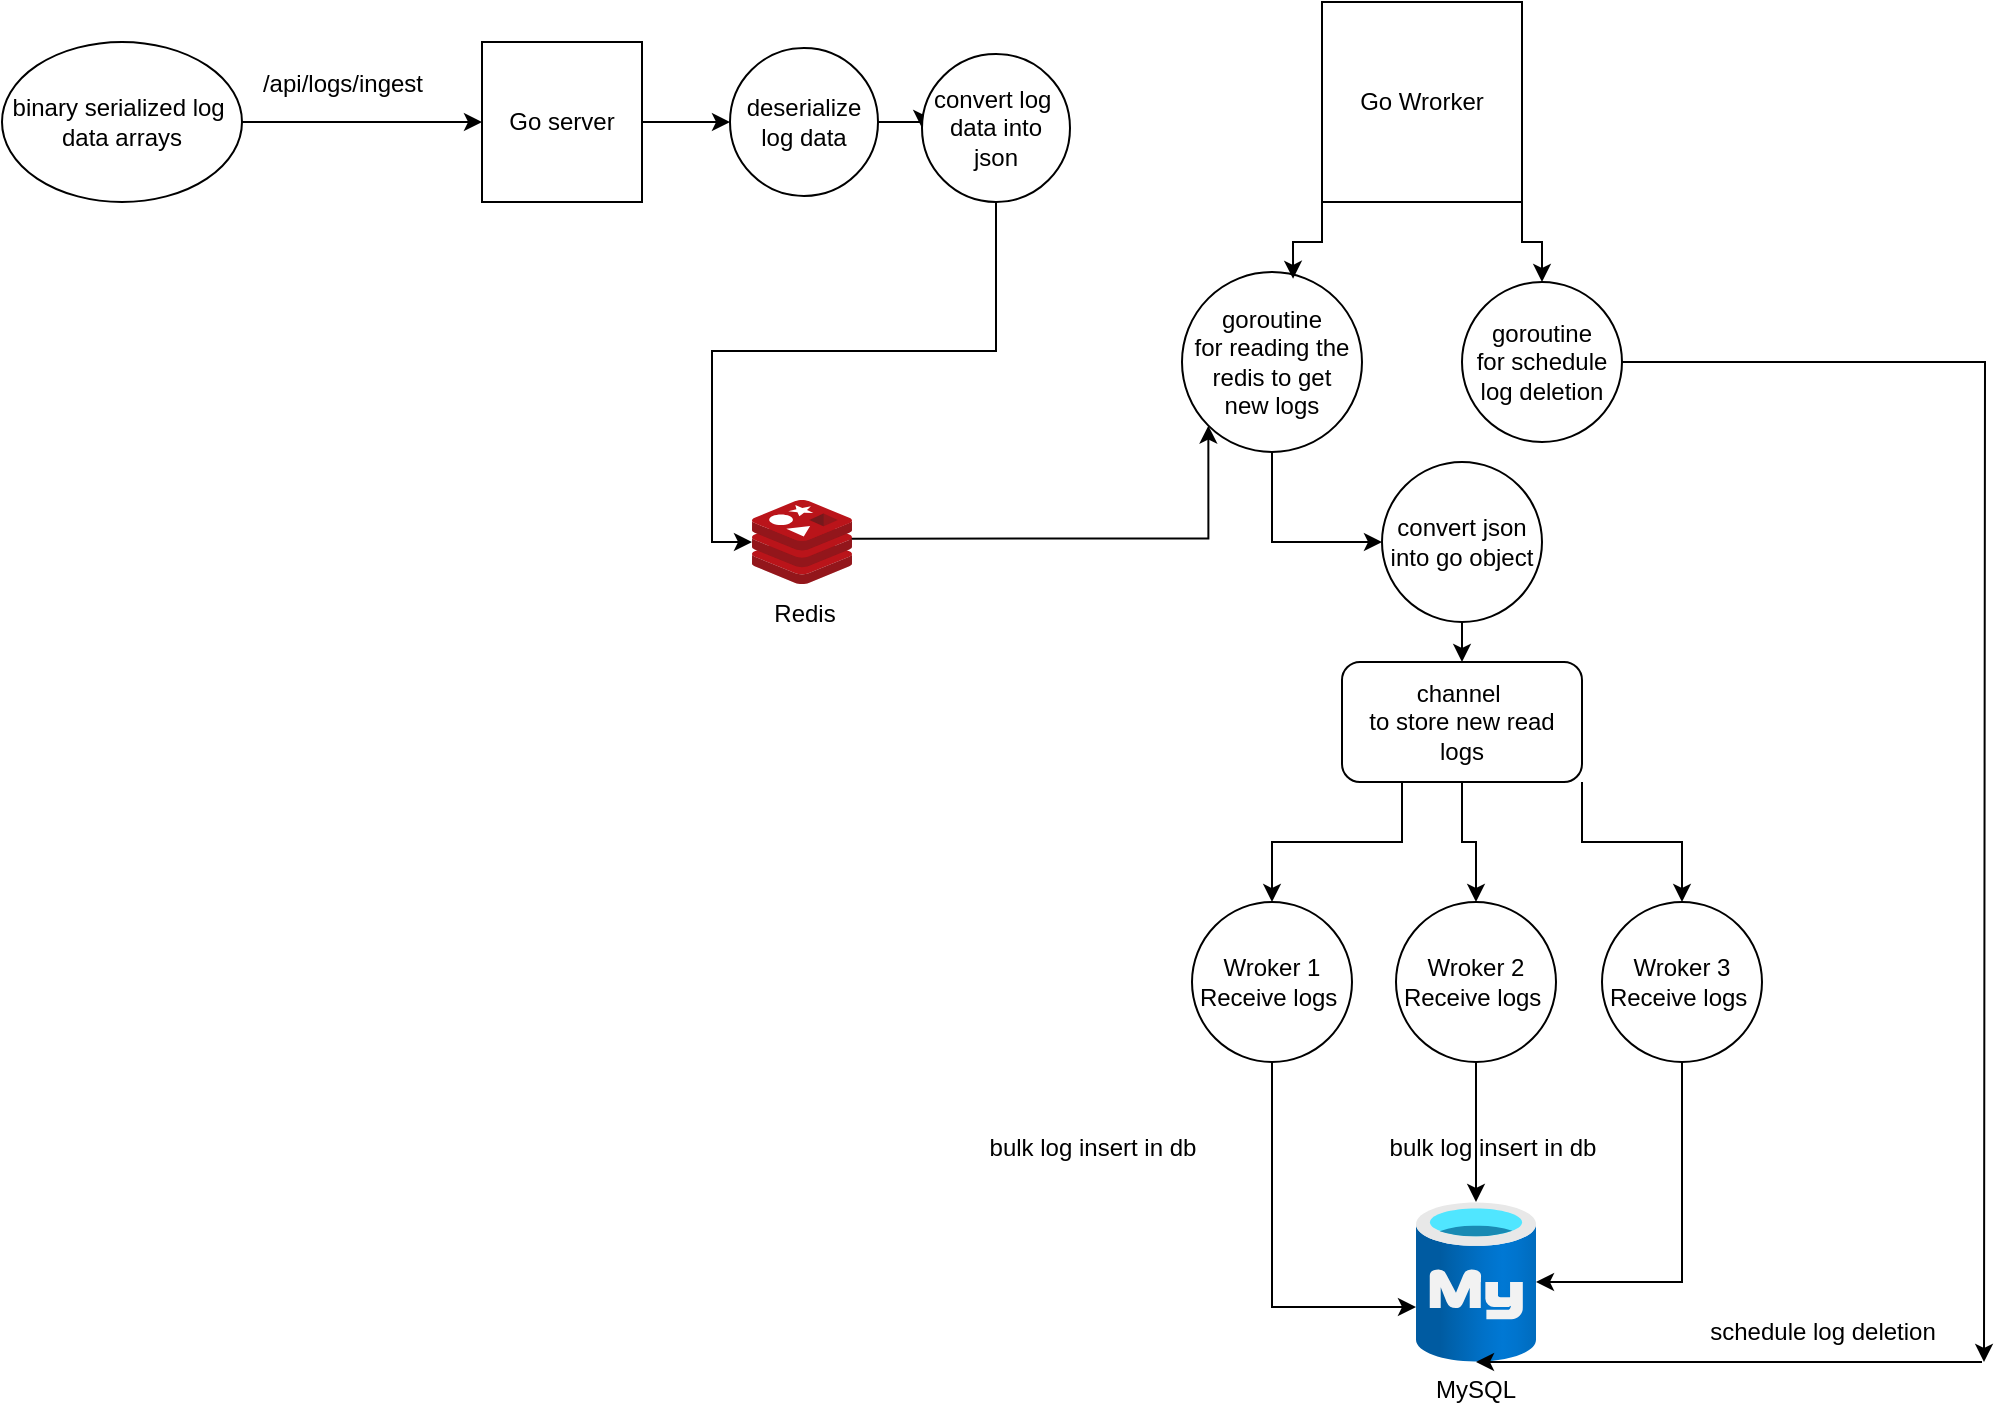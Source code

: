 <mxfile version="26.1.1">
  <diagram name="Page-1" id="BnrZGniS7Km_DD5yxI_l">
    <mxGraphModel dx="1444" dy="742" grid="1" gridSize="10" guides="1" tooltips="1" connect="1" arrows="1" fold="1" page="1" pageScale="1" pageWidth="827" pageHeight="1169" math="0" shadow="0">
      <root>
        <mxCell id="0" />
        <mxCell id="1" parent="0" />
        <mxCell id="FGdZeOJrfpiQstXYFYVx-1" value="" style="endArrow=classic;html=1;rounded=0;" edge="1" parent="1">
          <mxGeometry width="50" height="50" relative="1" as="geometry">
            <mxPoint x="160" y="260" as="sourcePoint" />
            <mxPoint x="290" y="260" as="targetPoint" />
          </mxGeometry>
        </mxCell>
        <mxCell id="FGdZeOJrfpiQstXYFYVx-3" value="MySQL" style="shape=image;whiteSpace=wrap;html=1;boundedLbl=1;backgroundOutline=1;size=15;verticalLabelPosition=bottom;verticalAlign=top;strokeColor=none;fillColor=#00BEF2;labelBackgroundColor=default;aspect=fixed;points=[];image=img/lib/azure2/databases/Azure_Database_MySQL_Server.svg;" vertex="1" parent="1">
          <mxGeometry x="757" y="800" width="60" height="80" as="geometry" />
        </mxCell>
        <mxCell id="FGdZeOJrfpiQstXYFYVx-6" style="edgeStyle=orthogonalEdgeStyle;rounded=0;orthogonalLoop=1;jettySize=auto;html=1;exitX=1;exitY=0.5;exitDx=0;exitDy=0;entryX=0;entryY=0.5;entryDx=0;entryDy=0;" edge="1" parent="1" source="FGdZeOJrfpiQstXYFYVx-4" target="FGdZeOJrfpiQstXYFYVx-5">
          <mxGeometry relative="1" as="geometry" />
        </mxCell>
        <mxCell id="FGdZeOJrfpiQstXYFYVx-4" value="Go server" style="whiteSpace=wrap;html=1;aspect=fixed;" vertex="1" parent="1">
          <mxGeometry x="290" y="220" width="80" height="80" as="geometry" />
        </mxCell>
        <mxCell id="FGdZeOJrfpiQstXYFYVx-10" style="edgeStyle=orthogonalEdgeStyle;rounded=0;orthogonalLoop=1;jettySize=auto;html=1;exitX=1;exitY=0.5;exitDx=0;exitDy=0;entryX=0;entryY=0.5;entryDx=0;entryDy=0;" edge="1" parent="1" source="FGdZeOJrfpiQstXYFYVx-5" target="FGdZeOJrfpiQstXYFYVx-9">
          <mxGeometry relative="1" as="geometry" />
        </mxCell>
        <mxCell id="FGdZeOJrfpiQstXYFYVx-5" value="deserialize&lt;br&gt;log data" style="ellipse;whiteSpace=wrap;html=1;aspect=fixed;" vertex="1" parent="1">
          <mxGeometry x="414" y="223" width="74" height="74" as="geometry" />
        </mxCell>
        <mxCell id="FGdZeOJrfpiQstXYFYVx-17" style="edgeStyle=orthogonalEdgeStyle;rounded=0;orthogonalLoop=1;jettySize=auto;html=1;entryX=0;entryY=1;entryDx=0;entryDy=0;exitX=0.972;exitY=0.46;exitDx=0;exitDy=0;exitPerimeter=0;" edge="1" parent="1" source="FGdZeOJrfpiQstXYFYVx-39" target="FGdZeOJrfpiQstXYFYVx-15">
          <mxGeometry relative="1" as="geometry">
            <mxPoint x="510" y="470" as="sourcePoint" />
          </mxGeometry>
        </mxCell>
        <mxCell id="FGdZeOJrfpiQstXYFYVx-9" value="convert log&amp;nbsp;&lt;div&gt;data into&lt;/div&gt;&lt;div&gt;json&lt;/div&gt;" style="ellipse;whiteSpace=wrap;html=1;aspect=fixed;" vertex="1" parent="1">
          <mxGeometry x="510" y="226" width="74" height="74" as="geometry" />
        </mxCell>
        <mxCell id="FGdZeOJrfpiQstXYFYVx-11" style="edgeStyle=orthogonalEdgeStyle;rounded=0;orthogonalLoop=1;jettySize=auto;html=1;exitX=0.5;exitY=1;exitDx=0;exitDy=0;entryX=0;entryY=0.5;entryDx=0;entryDy=0;entryPerimeter=0;" edge="1" parent="1" source="FGdZeOJrfpiQstXYFYVx-9" target="FGdZeOJrfpiQstXYFYVx-39">
          <mxGeometry relative="1" as="geometry">
            <mxPoint x="450" y="470" as="targetPoint" />
          </mxGeometry>
        </mxCell>
        <mxCell id="FGdZeOJrfpiQstXYFYVx-14" style="edgeStyle=orthogonalEdgeStyle;rounded=0;orthogonalLoop=1;jettySize=auto;html=1;exitX=1;exitY=1;exitDx=0;exitDy=0;entryX=0.5;entryY=0;entryDx=0;entryDy=0;" edge="1" parent="1" source="FGdZeOJrfpiQstXYFYVx-12" target="FGdZeOJrfpiQstXYFYVx-13">
          <mxGeometry relative="1" as="geometry" />
        </mxCell>
        <mxCell id="FGdZeOJrfpiQstXYFYVx-12" value="Go Wrorker" style="whiteSpace=wrap;html=1;aspect=fixed;" vertex="1" parent="1">
          <mxGeometry x="710" y="200" width="100" height="100" as="geometry" />
        </mxCell>
        <mxCell id="FGdZeOJrfpiQstXYFYVx-35" style="edgeStyle=orthogonalEdgeStyle;rounded=0;orthogonalLoop=1;jettySize=auto;html=1;exitX=1;exitY=0.5;exitDx=0;exitDy=0;" edge="1" parent="1" source="FGdZeOJrfpiQstXYFYVx-13">
          <mxGeometry relative="1" as="geometry">
            <mxPoint x="1041" y="880" as="targetPoint" />
          </mxGeometry>
        </mxCell>
        <mxCell id="FGdZeOJrfpiQstXYFYVx-13" value="goroutine&lt;br&gt;for schedule&lt;br&gt;log deletion" style="ellipse;whiteSpace=wrap;html=1;aspect=fixed;" vertex="1" parent="1">
          <mxGeometry x="780" y="340" width="80" height="80" as="geometry" />
        </mxCell>
        <mxCell id="FGdZeOJrfpiQstXYFYVx-27" style="edgeStyle=orthogonalEdgeStyle;rounded=0;orthogonalLoop=1;jettySize=auto;html=1;exitX=0.5;exitY=1;exitDx=0;exitDy=0;entryX=0;entryY=0.5;entryDx=0;entryDy=0;" edge="1" parent="1" source="FGdZeOJrfpiQstXYFYVx-15" target="FGdZeOJrfpiQstXYFYVx-26">
          <mxGeometry relative="1" as="geometry" />
        </mxCell>
        <mxCell id="FGdZeOJrfpiQstXYFYVx-15" value="goroutine&lt;br&gt;for reading the&lt;div&gt;redis to get&lt;/div&gt;&lt;div&gt;new logs&lt;/div&gt;" style="ellipse;whiteSpace=wrap;html=1;aspect=fixed;" vertex="1" parent="1">
          <mxGeometry x="640" y="335" width="90" height="90" as="geometry" />
        </mxCell>
        <mxCell id="FGdZeOJrfpiQstXYFYVx-16" style="edgeStyle=orthogonalEdgeStyle;rounded=0;orthogonalLoop=1;jettySize=auto;html=1;exitX=0;exitY=1;exitDx=0;exitDy=0;entryX=0.617;entryY=0.038;entryDx=0;entryDy=0;entryPerimeter=0;" edge="1" parent="1" source="FGdZeOJrfpiQstXYFYVx-12" target="FGdZeOJrfpiQstXYFYVx-15">
          <mxGeometry relative="1" as="geometry" />
        </mxCell>
        <mxCell id="FGdZeOJrfpiQstXYFYVx-21" style="edgeStyle=orthogonalEdgeStyle;rounded=0;orthogonalLoop=1;jettySize=auto;html=1;exitX=0.25;exitY=1;exitDx=0;exitDy=0;entryX=0.5;entryY=0;entryDx=0;entryDy=0;" edge="1" parent="1" source="FGdZeOJrfpiQstXYFYVx-18" target="FGdZeOJrfpiQstXYFYVx-20">
          <mxGeometry relative="1" as="geometry" />
        </mxCell>
        <mxCell id="FGdZeOJrfpiQstXYFYVx-23" style="edgeStyle=orthogonalEdgeStyle;rounded=0;orthogonalLoop=1;jettySize=auto;html=1;exitX=0.5;exitY=1;exitDx=0;exitDy=0;entryX=0.5;entryY=0;entryDx=0;entryDy=0;" edge="1" parent="1" source="FGdZeOJrfpiQstXYFYVx-18" target="FGdZeOJrfpiQstXYFYVx-22">
          <mxGeometry relative="1" as="geometry" />
        </mxCell>
        <mxCell id="FGdZeOJrfpiQstXYFYVx-25" style="edgeStyle=orthogonalEdgeStyle;rounded=0;orthogonalLoop=1;jettySize=auto;html=1;exitX=1;exitY=1;exitDx=0;exitDy=0;entryX=0.5;entryY=0;entryDx=0;entryDy=0;" edge="1" parent="1" source="FGdZeOJrfpiQstXYFYVx-18" target="FGdZeOJrfpiQstXYFYVx-24">
          <mxGeometry relative="1" as="geometry" />
        </mxCell>
        <mxCell id="FGdZeOJrfpiQstXYFYVx-18" value="channel&amp;nbsp;&lt;br&gt;to store new read logs" style="rounded=1;whiteSpace=wrap;html=1;" vertex="1" parent="1">
          <mxGeometry x="720" y="530" width="120" height="60" as="geometry" />
        </mxCell>
        <mxCell id="FGdZeOJrfpiQstXYFYVx-20" value="Wroker 1&lt;div&gt;Receive logs&amp;nbsp;&lt;/div&gt;" style="ellipse;whiteSpace=wrap;html=1;aspect=fixed;" vertex="1" parent="1">
          <mxGeometry x="645" y="650" width="80" height="80" as="geometry" />
        </mxCell>
        <mxCell id="FGdZeOJrfpiQstXYFYVx-22" value="Wroker 2&lt;div&gt;Receive logs&amp;nbsp;&lt;/div&gt;" style="ellipse;whiteSpace=wrap;html=1;aspect=fixed;" vertex="1" parent="1">
          <mxGeometry x="747" y="650" width="80" height="80" as="geometry" />
        </mxCell>
        <mxCell id="FGdZeOJrfpiQstXYFYVx-24" value="Wroker 3&lt;div&gt;Receive logs&amp;nbsp;&lt;/div&gt;" style="ellipse;whiteSpace=wrap;html=1;aspect=fixed;" vertex="1" parent="1">
          <mxGeometry x="850" y="650" width="80" height="80" as="geometry" />
        </mxCell>
        <mxCell id="FGdZeOJrfpiQstXYFYVx-28" style="edgeStyle=orthogonalEdgeStyle;rounded=0;orthogonalLoop=1;jettySize=auto;html=1;exitX=0.5;exitY=1;exitDx=0;exitDy=0;entryX=0.5;entryY=0;entryDx=0;entryDy=0;" edge="1" parent="1" source="FGdZeOJrfpiQstXYFYVx-26" target="FGdZeOJrfpiQstXYFYVx-18">
          <mxGeometry relative="1" as="geometry" />
        </mxCell>
        <mxCell id="FGdZeOJrfpiQstXYFYVx-26" value="convert json&lt;br&gt;into go object" style="ellipse;whiteSpace=wrap;html=1;aspect=fixed;" vertex="1" parent="1">
          <mxGeometry x="740" y="430" width="80" height="80" as="geometry" />
        </mxCell>
        <mxCell id="FGdZeOJrfpiQstXYFYVx-29" style="edgeStyle=orthogonalEdgeStyle;rounded=0;orthogonalLoop=1;jettySize=auto;html=1;exitX=0.5;exitY=1;exitDx=0;exitDy=0;entryX=0;entryY=0;entryDx=0;entryDy=52.5;entryPerimeter=0;" edge="1" parent="1" source="FGdZeOJrfpiQstXYFYVx-20" target="FGdZeOJrfpiQstXYFYVx-3">
          <mxGeometry relative="1" as="geometry" />
        </mxCell>
        <mxCell id="FGdZeOJrfpiQstXYFYVx-30" style="edgeStyle=orthogonalEdgeStyle;rounded=0;orthogonalLoop=1;jettySize=auto;html=1;exitX=0.5;exitY=1;exitDx=0;exitDy=0;entryX=0.5;entryY=0;entryDx=0;entryDy=0;entryPerimeter=0;" edge="1" parent="1" source="FGdZeOJrfpiQstXYFYVx-22" target="FGdZeOJrfpiQstXYFYVx-3">
          <mxGeometry relative="1" as="geometry" />
        </mxCell>
        <mxCell id="FGdZeOJrfpiQstXYFYVx-31" style="edgeStyle=orthogonalEdgeStyle;rounded=0;orthogonalLoop=1;jettySize=auto;html=1;exitX=0.5;exitY=1;exitDx=0;exitDy=0;entryX=1;entryY=0.5;entryDx=0;entryDy=0;entryPerimeter=0;" edge="1" parent="1" source="FGdZeOJrfpiQstXYFYVx-24" target="FGdZeOJrfpiQstXYFYVx-3">
          <mxGeometry relative="1" as="geometry" />
        </mxCell>
        <mxCell id="FGdZeOJrfpiQstXYFYVx-32" value="bulk log insert in db" style="text;html=1;align=center;verticalAlign=middle;resizable=0;points=[];autosize=1;strokeColor=none;fillColor=none;" vertex="1" parent="1">
          <mxGeometry x="730" y="758" width="130" height="30" as="geometry" />
        </mxCell>
        <mxCell id="FGdZeOJrfpiQstXYFYVx-33" value="bulk log insert in db" style="text;html=1;align=center;verticalAlign=middle;resizable=0;points=[];autosize=1;strokeColor=none;fillColor=none;" vertex="1" parent="1">
          <mxGeometry x="530" y="758" width="130" height="30" as="geometry" />
        </mxCell>
        <mxCell id="FGdZeOJrfpiQstXYFYVx-34" value="/api/logs/ingest" style="text;html=1;align=center;verticalAlign=middle;resizable=0;points=[];autosize=1;strokeColor=none;fillColor=none;" vertex="1" parent="1">
          <mxGeometry x="170" y="226" width="100" height="30" as="geometry" />
        </mxCell>
        <mxCell id="FGdZeOJrfpiQstXYFYVx-36" value="" style="endArrow=classic;html=1;rounded=0;entryX=0.5;entryY=1;entryDx=0;entryDy=0;entryPerimeter=0;" edge="1" parent="1" target="FGdZeOJrfpiQstXYFYVx-3">
          <mxGeometry width="50" height="50" relative="1" as="geometry">
            <mxPoint x="1040" y="880" as="sourcePoint" />
            <mxPoint x="690" y="760" as="targetPoint" />
          </mxGeometry>
        </mxCell>
        <mxCell id="FGdZeOJrfpiQstXYFYVx-37" value="schedule log deletion" style="text;html=1;align=center;verticalAlign=middle;resizable=0;points=[];autosize=1;strokeColor=none;fillColor=none;" vertex="1" parent="1">
          <mxGeometry x="890" y="850" width="140" height="30" as="geometry" />
        </mxCell>
        <mxCell id="FGdZeOJrfpiQstXYFYVx-38" value="&lt;span style=&quot;text-wrap-mode: nowrap;&quot;&gt;binary serialized log&amp;nbsp;&lt;/span&gt;&lt;div&gt;&lt;span style=&quot;text-wrap-mode: nowrap;&quot;&gt;data arrays&lt;/span&gt;&lt;/div&gt;" style="ellipse;whiteSpace=wrap;html=1;" vertex="1" parent="1">
          <mxGeometry x="50" y="220" width="120" height="80" as="geometry" />
        </mxCell>
        <mxCell id="FGdZeOJrfpiQstXYFYVx-39" value="" style="image;sketch=0;aspect=fixed;html=1;points=[];align=center;fontSize=12;image=img/lib/mscae/Cache_Redis_Product.svg;" vertex="1" parent="1">
          <mxGeometry x="425" y="449" width="50" height="42" as="geometry" />
        </mxCell>
        <mxCell id="FGdZeOJrfpiQstXYFYVx-40" value="Redis" style="text;html=1;align=center;verticalAlign=middle;resizable=0;points=[];autosize=1;strokeColor=none;fillColor=none;" vertex="1" parent="1">
          <mxGeometry x="426" y="491" width="50" height="30" as="geometry" />
        </mxCell>
      </root>
    </mxGraphModel>
  </diagram>
</mxfile>
